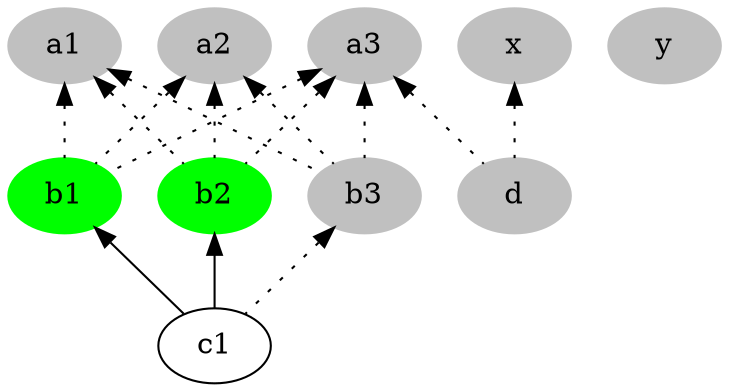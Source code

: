 digraph g {
  c1
  b1[style=filled color=green]
  b2[style=filled color=green]
  y[style=filled color=grey]
  x[style=filled color=grey]
  a1[style=filled color=grey]
  b3[style=filled color=grey]
  d[style=filled color=grey]
  a3[style=filled color=grey]
  a2[style=filled color=grey]

  b1 -> c1 [dir=back ]
  x -> d [dir=back style=dotted]
  b2 -> c1 [dir=back ]
  a1 -> b1 [dir=back style=dotted]
  a1 -> b2 [dir=back style=dotted]
  a1 -> b3 [dir=back style=dotted]
  b3 -> c1 [dir=back style=dotted]
  a3 -> b1 [dir=back style=dotted]
  a3 -> b2 [dir=back style=dotted]
  a3 -> b3 [dir=back style=dotted]
  a3 -> d [dir=back style=dotted]
  a2 -> b1 [dir=back style=dotted]
  a2 -> b2 [dir=back style=dotted]
  a2 -> b3 [dir=back style=dotted]
}
